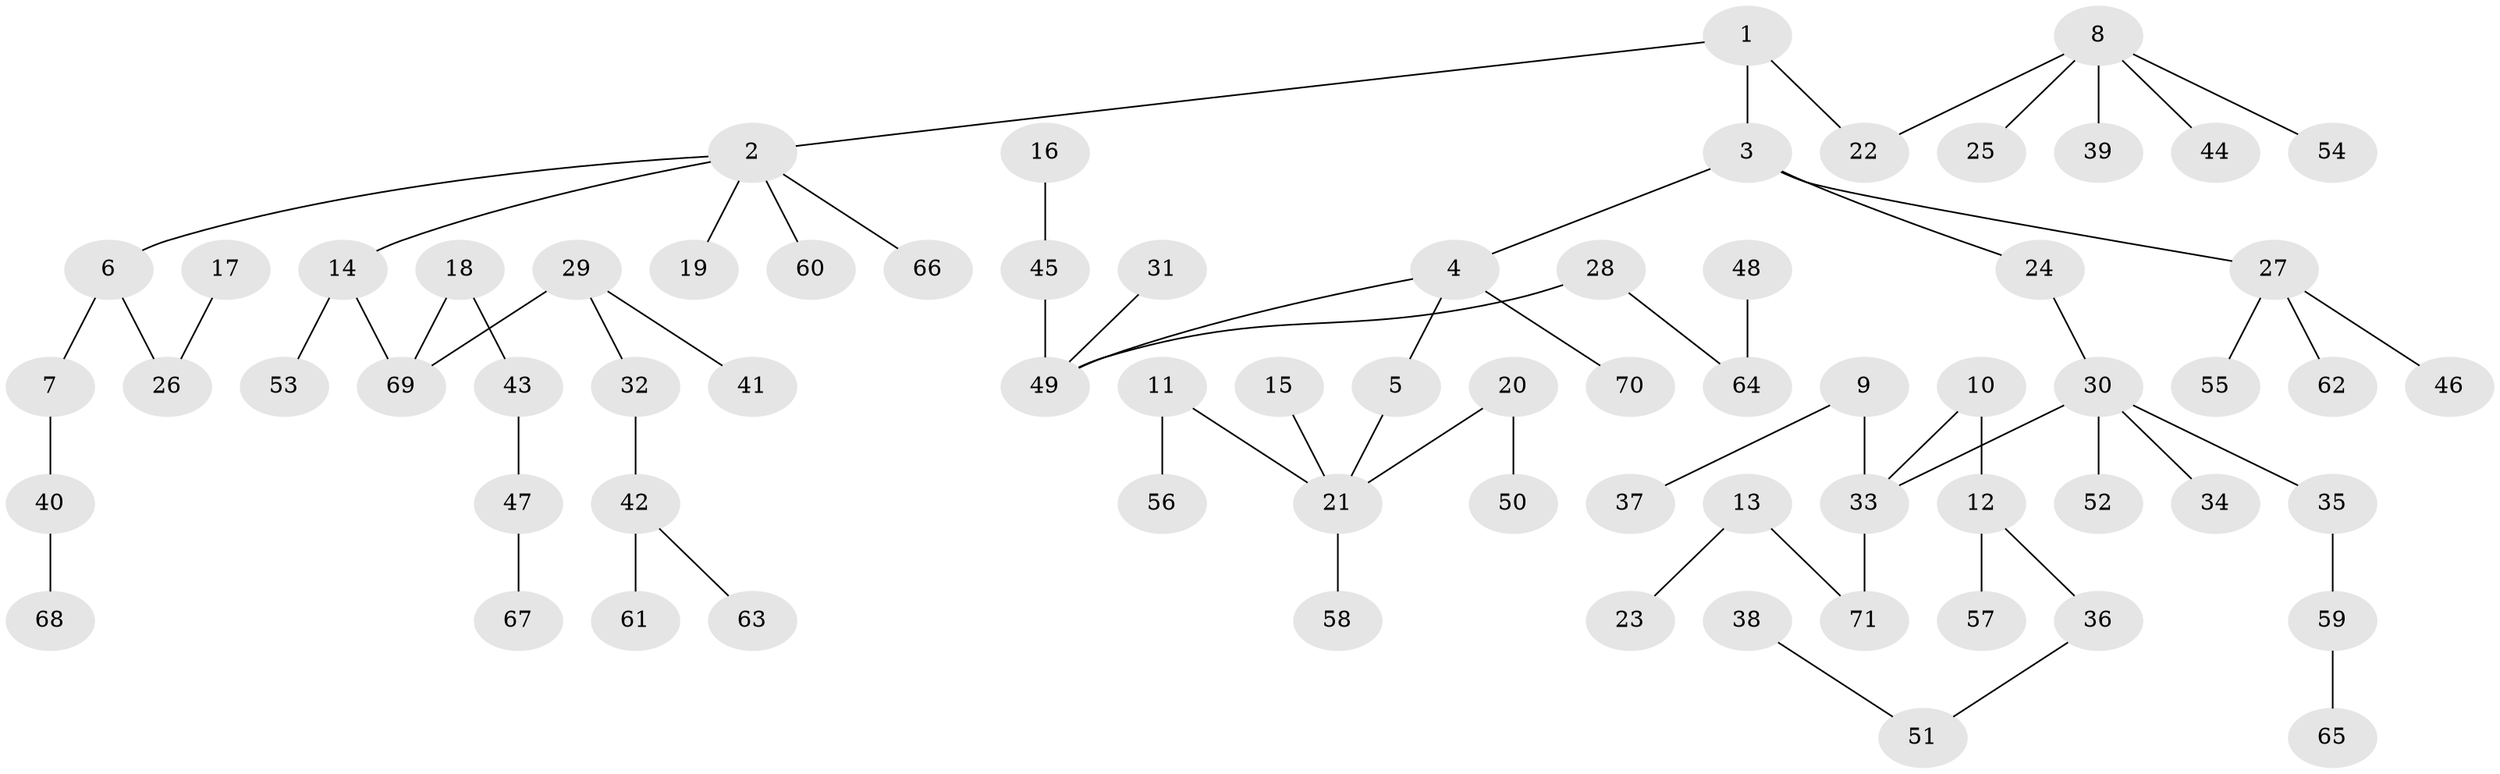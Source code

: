 // original degree distribution, {3: 0.13861386138613863, 6: 0.0297029702970297, 5: 0.039603960396039604, 1: 0.49504950495049505, 4: 0.04950495049504951, 2: 0.24752475247524752}
// Generated by graph-tools (version 1.1) at 2025/37/03/04/25 23:37:29]
// undirected, 71 vertices, 70 edges
graph export_dot {
  node [color=gray90,style=filled];
  1;
  2;
  3;
  4;
  5;
  6;
  7;
  8;
  9;
  10;
  11;
  12;
  13;
  14;
  15;
  16;
  17;
  18;
  19;
  20;
  21;
  22;
  23;
  24;
  25;
  26;
  27;
  28;
  29;
  30;
  31;
  32;
  33;
  34;
  35;
  36;
  37;
  38;
  39;
  40;
  41;
  42;
  43;
  44;
  45;
  46;
  47;
  48;
  49;
  50;
  51;
  52;
  53;
  54;
  55;
  56;
  57;
  58;
  59;
  60;
  61;
  62;
  63;
  64;
  65;
  66;
  67;
  68;
  69;
  70;
  71;
  1 -- 2 [weight=1.0];
  1 -- 3 [weight=1.0];
  1 -- 22 [weight=1.0];
  2 -- 6 [weight=1.0];
  2 -- 14 [weight=1.0];
  2 -- 19 [weight=1.0];
  2 -- 60 [weight=1.0];
  2 -- 66 [weight=1.0];
  3 -- 4 [weight=1.0];
  3 -- 24 [weight=1.0];
  3 -- 27 [weight=1.0];
  4 -- 5 [weight=1.0];
  4 -- 49 [weight=1.0];
  4 -- 70 [weight=1.0];
  5 -- 21 [weight=1.0];
  6 -- 7 [weight=1.0];
  6 -- 26 [weight=1.0];
  7 -- 40 [weight=1.0];
  8 -- 22 [weight=1.0];
  8 -- 25 [weight=1.0];
  8 -- 39 [weight=1.0];
  8 -- 44 [weight=1.0];
  8 -- 54 [weight=1.0];
  9 -- 33 [weight=1.0];
  9 -- 37 [weight=1.0];
  10 -- 12 [weight=1.0];
  10 -- 33 [weight=1.0];
  11 -- 21 [weight=1.0];
  11 -- 56 [weight=1.0];
  12 -- 36 [weight=1.0];
  12 -- 57 [weight=1.0];
  13 -- 23 [weight=1.0];
  13 -- 71 [weight=1.0];
  14 -- 53 [weight=1.0];
  14 -- 69 [weight=1.0];
  15 -- 21 [weight=1.0];
  16 -- 45 [weight=1.0];
  17 -- 26 [weight=1.0];
  18 -- 43 [weight=1.0];
  18 -- 69 [weight=1.0];
  20 -- 21 [weight=1.0];
  20 -- 50 [weight=1.0];
  21 -- 58 [weight=1.0];
  24 -- 30 [weight=1.0];
  27 -- 46 [weight=1.0];
  27 -- 55 [weight=1.0];
  27 -- 62 [weight=1.0];
  28 -- 49 [weight=1.0];
  28 -- 64 [weight=1.0];
  29 -- 32 [weight=1.0];
  29 -- 41 [weight=1.0];
  29 -- 69 [weight=1.0];
  30 -- 33 [weight=1.0];
  30 -- 34 [weight=1.0];
  30 -- 35 [weight=1.0];
  30 -- 52 [weight=1.0];
  31 -- 49 [weight=1.0];
  32 -- 42 [weight=1.0];
  33 -- 71 [weight=1.0];
  35 -- 59 [weight=1.0];
  36 -- 51 [weight=1.0];
  38 -- 51 [weight=1.0];
  40 -- 68 [weight=1.0];
  42 -- 61 [weight=1.0];
  42 -- 63 [weight=1.0];
  43 -- 47 [weight=1.0];
  45 -- 49 [weight=1.0];
  47 -- 67 [weight=1.0];
  48 -- 64 [weight=1.0];
  59 -- 65 [weight=1.0];
}
